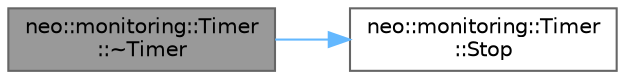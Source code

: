 digraph "neo::monitoring::Timer::~Timer"
{
 // LATEX_PDF_SIZE
  bgcolor="transparent";
  edge [fontname=Helvetica,fontsize=10,labelfontname=Helvetica,labelfontsize=10];
  node [fontname=Helvetica,fontsize=10,shape=box,height=0.2,width=0.4];
  rankdir="LR";
  Node1 [id="Node000001",label="neo::monitoring::Timer\l::~Timer",height=0.2,width=0.4,color="gray40", fillcolor="grey60", style="filled", fontcolor="black",tooltip=" "];
  Node1 -> Node2 [id="edge1_Node000001_Node000002",color="steelblue1",style="solid",tooltip=" "];
  Node2 [id="Node000002",label="neo::monitoring::Timer\l::Stop",height=0.2,width=0.4,color="grey40", fillcolor="white", style="filled",URL="$classneo_1_1monitoring_1_1_timer.html#a975e4a4f9df192eb3a069f0ef0baf4f5",tooltip=" "];
}
